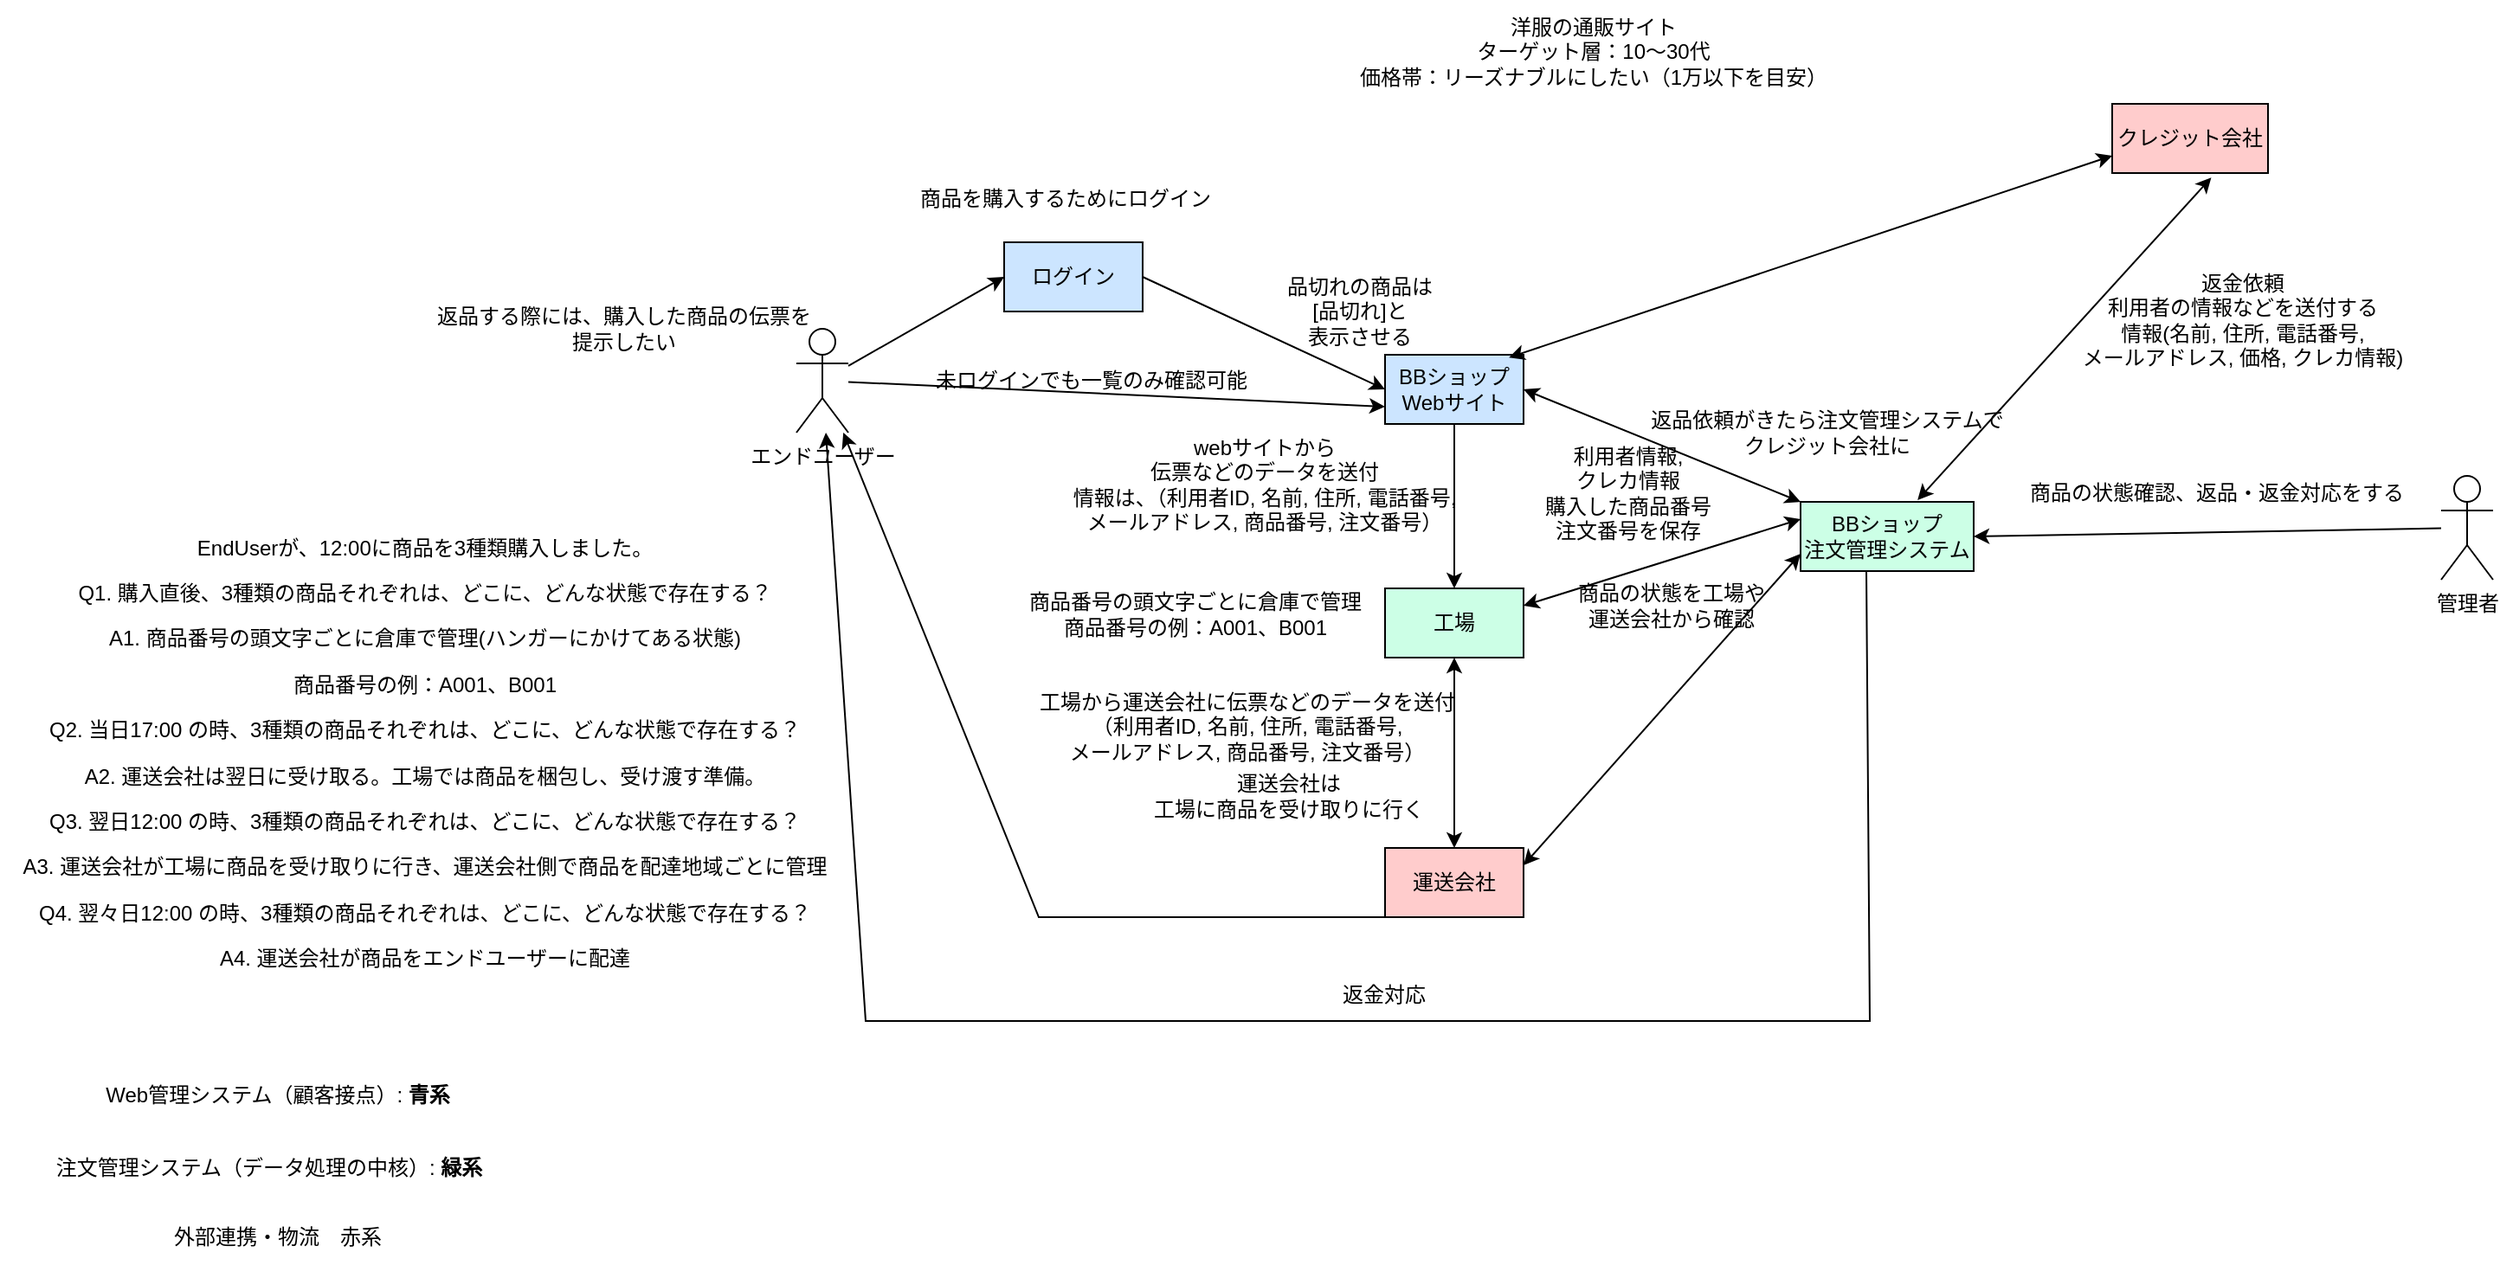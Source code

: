 <mxfile>
    <diagram name="ページ1" id="TN5GZldVQ0bzjK4ATlJ-">
        <mxGraphModel dx="1986" dy="1936" grid="1" gridSize="10" guides="1" tooltips="1" connect="1" arrows="1" fold="1" page="1" pageScale="1" pageWidth="827" pageHeight="1169" math="0" shadow="0">
            <root>
                <mxCell id="0"/>
                <mxCell id="1" parent="0"/>
                <mxCell id="Obti_GmHwJAL796aEmRM-1" value="エンドユーザー" style="shape=umlActor;verticalLabelPosition=bottom;verticalAlign=top;html=1;outlineConnect=0;" parent="1" vertex="1">
                    <mxGeometry x="40" y="150" width="30" height="60" as="geometry"/>
                </mxCell>
                <mxCell id="Obti_GmHwJAL796aEmRM-2" value="管理者" style="shape=umlActor;verticalLabelPosition=bottom;verticalAlign=top;html=1;outlineConnect=0;" parent="1" vertex="1">
                    <mxGeometry x="990" y="235" width="30" height="60" as="geometry"/>
                </mxCell>
                <mxCell id="Obti_GmHwJAL796aEmRM-3" value="ログイン" style="rounded=0;whiteSpace=wrap;html=1;fillColor=#CCE5FF;" parent="1" vertex="1">
                    <mxGeometry x="160" y="100" width="80" height="40" as="geometry"/>
                </mxCell>
                <mxCell id="Obti_GmHwJAL796aEmRM-4" value="" style="endArrow=classic;html=1;rounded=0;entryX=0;entryY=0.5;entryDx=0;entryDy=0;" parent="1" source="Obti_GmHwJAL796aEmRM-1" target="Obti_GmHwJAL796aEmRM-3" edge="1">
                    <mxGeometry width="50" height="50" relative="1" as="geometry">
                        <mxPoint x="390" y="320" as="sourcePoint"/>
                        <mxPoint x="440" y="270" as="targetPoint"/>
                    </mxGeometry>
                </mxCell>
                <mxCell id="Obti_GmHwJAL796aEmRM-7" value="" style="endArrow=classic;html=1;rounded=0;entryX=0;entryY=0.5;entryDx=0;entryDy=0;exitX=1;exitY=0.5;exitDx=0;exitDy=0;" parent="1" source="Obti_GmHwJAL796aEmRM-3" target="Obti_GmHwJAL796aEmRM-11" edge="1">
                    <mxGeometry width="50" height="50" relative="1" as="geometry">
                        <mxPoint x="320" y="224" as="sourcePoint"/>
                        <mxPoint x="420" y="120" as="targetPoint"/>
                    </mxGeometry>
                </mxCell>
                <mxCell id="Obti_GmHwJAL796aEmRM-11" value="BBショップ&lt;br&gt;Webサイト" style="rounded=0;whiteSpace=wrap;html=1;fillColor=#CCE5FF;" parent="1" vertex="1">
                    <mxGeometry x="380" y="165" width="80" height="40" as="geometry"/>
                </mxCell>
                <mxCell id="Obti_GmHwJAL796aEmRM-12" value="商品を購入するためにログイン" style="text;html=1;align=center;verticalAlign=middle;resizable=0;points=[];autosize=1;strokeColor=none;fillColor=none;" parent="1" vertex="1">
                    <mxGeometry x="100" y="60" width="190" height="30" as="geometry"/>
                </mxCell>
                <mxCell id="Obti_GmHwJAL796aEmRM-13" value="" style="endArrow=classic;html=1;rounded=0;entryX=0;entryY=0.75;entryDx=0;entryDy=0;" parent="1" source="Obti_GmHwJAL796aEmRM-1" target="Obti_GmHwJAL796aEmRM-11" edge="1">
                    <mxGeometry width="50" height="50" relative="1" as="geometry">
                        <mxPoint x="180" y="271" as="sourcePoint"/>
                        <mxPoint x="270" y="220" as="targetPoint"/>
                    </mxGeometry>
                </mxCell>
                <mxCell id="Obti_GmHwJAL796aEmRM-14" value="未ログインでも一覧のみ確認可能" style="text;html=1;align=center;verticalAlign=middle;resizable=0;points=[];autosize=1;strokeColor=none;fillColor=none;" parent="1" vertex="1">
                    <mxGeometry x="110" y="165" width="200" height="30" as="geometry"/>
                </mxCell>
                <mxCell id="Obti_GmHwJAL796aEmRM-15" value="BBショップ&lt;br&gt;注文管理システム" style="rounded=0;whiteSpace=wrap;html=1;fillColor=#CCFFE6;" parent="1" vertex="1">
                    <mxGeometry x="620" y="250" width="100" height="40" as="geometry"/>
                </mxCell>
                <mxCell id="Obti_GmHwJAL796aEmRM-16" value="" style="endArrow=classic;html=1;rounded=0;entryX=1;entryY=0.5;entryDx=0;entryDy=0;" parent="1" source="Obti_GmHwJAL796aEmRM-2" target="Obti_GmHwJAL796aEmRM-15" edge="1">
                    <mxGeometry width="50" height="50" relative="1" as="geometry">
                        <mxPoint x="650" y="170" as="sourcePoint"/>
                        <mxPoint x="760" y="235" as="targetPoint"/>
                    </mxGeometry>
                </mxCell>
                <mxCell id="Obti_GmHwJAL796aEmRM-17" value="商品の状態確認、返品・返金対応をする" style="text;html=1;align=center;verticalAlign=middle;resizable=0;points=[];autosize=1;strokeColor=none;fillColor=none;" parent="1" vertex="1">
                    <mxGeometry x="740" y="230" width="240" height="30" as="geometry"/>
                </mxCell>
                <mxCell id="Obti_GmHwJAL796aEmRM-23" value="工場" style="rounded=0;whiteSpace=wrap;html=1;fillColor=#CCFFE6;" parent="1" vertex="1">
                    <mxGeometry x="380" y="300" width="80" height="40" as="geometry"/>
                </mxCell>
                <mxCell id="Obti_GmHwJAL796aEmRM-24" value="運送会社" style="rounded=0;whiteSpace=wrap;html=1;fillColor=#FFCCCC;" parent="1" vertex="1">
                    <mxGeometry x="380" y="450" width="80" height="40" as="geometry"/>
                </mxCell>
                <mxCell id="Obti_GmHwJAL796aEmRM-25" value="" style="endArrow=classic;startArrow=classic;html=1;rounded=0;exitX=1;exitY=0.5;exitDx=0;exitDy=0;entryX=0;entryY=0;entryDx=0;entryDy=0;" parent="1" source="Obti_GmHwJAL796aEmRM-11" target="Obti_GmHwJAL796aEmRM-15" edge="1">
                    <mxGeometry width="50" height="50" relative="1" as="geometry">
                        <mxPoint x="540" y="290" as="sourcePoint"/>
                        <mxPoint x="590" y="220" as="targetPoint"/>
                    </mxGeometry>
                </mxCell>
                <mxCell id="Obti_GmHwJAL796aEmRM-27" value="" style="endArrow=classic;startArrow=classic;html=1;rounded=0;exitX=1;exitY=0.25;exitDx=0;exitDy=0;entryX=0;entryY=0.25;entryDx=0;entryDy=0;" parent="1" source="Obti_GmHwJAL796aEmRM-23" target="Obti_GmHwJAL796aEmRM-15" edge="1">
                    <mxGeometry width="50" height="50" relative="1" as="geometry">
                        <mxPoint x="570" y="390" as="sourcePoint"/>
                        <mxPoint x="730" y="455" as="targetPoint"/>
                    </mxGeometry>
                </mxCell>
                <mxCell id="Obti_GmHwJAL796aEmRM-28" value="" style="endArrow=classic;startArrow=classic;html=1;rounded=0;exitX=1;exitY=0.25;exitDx=0;exitDy=0;entryX=0;entryY=0.75;entryDx=0;entryDy=0;" parent="1" source="Obti_GmHwJAL796aEmRM-24" target="Obti_GmHwJAL796aEmRM-15" edge="1">
                    <mxGeometry width="50" height="50" relative="1" as="geometry">
                        <mxPoint x="550" y="430" as="sourcePoint"/>
                        <mxPoint x="710" y="360" as="targetPoint"/>
                    </mxGeometry>
                </mxCell>
                <mxCell id="Obti_GmHwJAL796aEmRM-29" value="商品の状態を工場や&lt;br&gt;運送会社から確認" style="text;html=1;align=center;verticalAlign=middle;resizable=0;points=[];autosize=1;strokeColor=none;fillColor=none;" parent="1" vertex="1">
                    <mxGeometry x="480" y="290" width="130" height="40" as="geometry"/>
                </mxCell>
                <mxCell id="Obti_GmHwJAL796aEmRM-30" value="" style="endArrow=classic;html=1;rounded=0;exitX=0.5;exitY=1;exitDx=0;exitDy=0;entryX=0.5;entryY=0;entryDx=0;entryDy=0;" parent="1" source="Obti_GmHwJAL796aEmRM-11" target="Obti_GmHwJAL796aEmRM-23" edge="1">
                    <mxGeometry width="50" height="50" relative="1" as="geometry">
                        <mxPoint x="540" y="330" as="sourcePoint"/>
                        <mxPoint x="590" y="280" as="targetPoint"/>
                    </mxGeometry>
                </mxCell>
                <mxCell id="Obti_GmHwJAL796aEmRM-31" value="" style="endArrow=classic;startArrow=classic;html=1;rounded=0;exitX=0.5;exitY=1;exitDx=0;exitDy=0;" parent="1" source="Obti_GmHwJAL796aEmRM-23" target="Obti_GmHwJAL796aEmRM-24" edge="1">
                    <mxGeometry width="50" height="50" relative="1" as="geometry">
                        <mxPoint x="540" y="330" as="sourcePoint"/>
                        <mxPoint x="590" y="280" as="targetPoint"/>
                    </mxGeometry>
                </mxCell>
                <mxCell id="Obti_GmHwJAL796aEmRM-33" value="webサイトから&lt;br&gt;伝票などのデータを送付&lt;br&gt;情報は、（利用者ID, 名前, 住所, 電話番号, &lt;br&gt;メールアドレス, 商品番号, 注文番号）" style="text;html=1;align=center;verticalAlign=middle;resizable=0;points=[];autosize=1;strokeColor=none;fillColor=none;" parent="1" vertex="1">
                    <mxGeometry x="190" y="205" width="240" height="70" as="geometry"/>
                </mxCell>
                <mxCell id="Obti_GmHwJAL796aEmRM-34" value="洋服の通販サイト&lt;br&gt;ターゲット層：10～30代&lt;br&gt;価格帯：リーズナブルにしたい（1万以下を目安）" style="text;html=1;align=center;verticalAlign=middle;resizable=0;points=[];autosize=1;strokeColor=none;fillColor=none;" parent="1" vertex="1">
                    <mxGeometry x="355" y="-40" width="290" height="60" as="geometry"/>
                </mxCell>
                <mxCell id="Obti_GmHwJAL796aEmRM-35" value="工場から運送会社に伝票などのデータを送付&lt;br&gt;（利用者ID, 名前, 住所, 電話番号,&lt;br&gt;メールアドレス, 商品番号, 注文番号）" style="text;html=1;align=center;verticalAlign=middle;resizable=0;points=[];autosize=1;strokeColor=none;fillColor=none;" parent="1" vertex="1">
                    <mxGeometry x="170" y="350" width="260" height="60" as="geometry"/>
                </mxCell>
                <mxCell id="Obti_GmHwJAL796aEmRM-36" value="クレジット会社" style="rounded=0;whiteSpace=wrap;html=1;fillColor=#FFCCCC;" parent="1" vertex="1">
                    <mxGeometry x="800" y="20" width="90" height="40" as="geometry"/>
                </mxCell>
                <mxCell id="Obti_GmHwJAL796aEmRM-37" value="返品依頼がきたら注文管理システムで&lt;br&gt;クレジット会社に" style="text;html=1;align=center;verticalAlign=middle;resizable=0;points=[];autosize=1;strokeColor=none;fillColor=none;" parent="1" vertex="1">
                    <mxGeometry x="520" y="190" width="230" height="40" as="geometry"/>
                </mxCell>
                <mxCell id="Obti_GmHwJAL796aEmRM-39" value="" style="endArrow=classic;startArrow=classic;html=1;rounded=0;entryX=0;entryY=0.75;entryDx=0;entryDy=0;exitX=0.895;exitY=0.04;exitDx=0;exitDy=0;exitPerimeter=0;" parent="1" source="Obti_GmHwJAL796aEmRM-11" target="Obti_GmHwJAL796aEmRM-36" edge="1">
                    <mxGeometry width="50" height="50" relative="1" as="geometry">
                        <mxPoint x="430" y="150" as="sourcePoint"/>
                        <mxPoint x="620" y="120" as="targetPoint"/>
                    </mxGeometry>
                </mxCell>
                <mxCell id="Obti_GmHwJAL796aEmRM-43" value="" style="endArrow=classic;startArrow=classic;html=1;rounded=0;entryX=0.636;entryY=1.065;entryDx=0;entryDy=0;entryPerimeter=0;exitX=0.676;exitY=-0.025;exitDx=0;exitDy=0;exitPerimeter=0;" parent="1" source="Obti_GmHwJAL796aEmRM-15" target="Obti_GmHwJAL796aEmRM-36" edge="1">
                    <mxGeometry width="50" height="50" relative="1" as="geometry">
                        <mxPoint x="450" y="260" as="sourcePoint"/>
                        <mxPoint x="500" y="210" as="targetPoint"/>
                    </mxGeometry>
                </mxCell>
                <mxCell id="Obti_GmHwJAL796aEmRM-44" value="返金依頼&lt;br&gt;利用者の情報などを送付する&lt;br&gt;情報(名前, 住所, 電話番号,&lt;br&gt;メールアドレス, 価格, クレカ情報)" style="text;html=1;align=center;verticalAlign=middle;resizable=0;points=[];autosize=1;strokeColor=none;fillColor=none;" parent="1" vertex="1">
                    <mxGeometry x="770" y="110" width="210" height="70" as="geometry"/>
                </mxCell>
                <mxCell id="Obti_GmHwJAL796aEmRM-45" value="" style="endArrow=classic;html=1;rounded=0;exitX=0.38;exitY=0.995;exitDx=0;exitDy=0;exitPerimeter=0;" parent="1" source="Obti_GmHwJAL796aEmRM-15" target="Obti_GmHwJAL796aEmRM-1" edge="1">
                    <mxGeometry width="50" height="50" relative="1" as="geometry">
                        <mxPoint x="880" y="400" as="sourcePoint"/>
                        <mxPoint x="60" y="250" as="targetPoint"/>
                        <Array as="points">
                            <mxPoint x="660" y="550"/>
                            <mxPoint x="360" y="550"/>
                            <mxPoint x="80" y="550"/>
                        </Array>
                    </mxGeometry>
                </mxCell>
                <mxCell id="Obti_GmHwJAL796aEmRM-46" value="返金対応" style="text;html=1;align=center;verticalAlign=middle;resizable=0;points=[];autosize=1;strokeColor=none;fillColor=none;" parent="1" vertex="1">
                    <mxGeometry x="344" y="520" width="70" height="30" as="geometry"/>
                </mxCell>
                <mxCell id="Obti_GmHwJAL796aEmRM-48" value="運送会社は&lt;br&gt;工場に商品を受け取りに行く" style="text;html=1;align=center;verticalAlign=middle;resizable=0;points=[];autosize=1;strokeColor=none;fillColor=none;" parent="1" vertex="1">
                    <mxGeometry x="234" y="400" width="180" height="40" as="geometry"/>
                </mxCell>
                <mxCell id="Obti_GmHwJAL796aEmRM-50" value="商品番号の頭文字ごとに倉庫で管理&lt;br&gt;商品番号の例：A001、B001" style="text;html=1;align=center;verticalAlign=middle;resizable=0;points=[];autosize=1;strokeColor=none;fillColor=none;" parent="1" vertex="1">
                    <mxGeometry x="160" y="295" width="220" height="40" as="geometry"/>
                </mxCell>
                <mxCell id="Obti_GmHwJAL796aEmRM-51" value="利用者情報,&lt;br&gt;クレカ情報&lt;br&gt;購入した商品番号&lt;br&gt;注文番号を保存" style="text;html=1;align=center;verticalAlign=middle;resizable=0;points=[];autosize=1;strokeColor=none;fillColor=none;" parent="1" vertex="1">
                    <mxGeometry x="460" y="210" width="120" height="70" as="geometry"/>
                </mxCell>
                <mxCell id="Obti_GmHwJAL796aEmRM-53" value="返品する際には、購入した商品の伝票を&lt;br&gt;提示したい" style="text;html=1;align=center;verticalAlign=middle;resizable=0;points=[];autosize=1;strokeColor=none;fillColor=none;" parent="1" vertex="1">
                    <mxGeometry x="-180" y="130" width="240" height="40" as="geometry"/>
                </mxCell>
                <mxCell id="Obti_GmHwJAL796aEmRM-54" value="" style="endArrow=classic;html=1;rounded=0;exitX=0.5;exitY=1;exitDx=0;exitDy=0;" parent="1" source="Obti_GmHwJAL796aEmRM-24" target="Obti_GmHwJAL796aEmRM-1" edge="1">
                    <mxGeometry width="50" height="50" relative="1" as="geometry">
                        <mxPoint x="150" y="510" as="sourcePoint"/>
                        <mxPoint x="290" y="575" as="targetPoint"/>
                        <Array as="points">
                            <mxPoint x="180" y="490"/>
                        </Array>
                    </mxGeometry>
                </mxCell>
                <mxCell id="Obti_GmHwJAL796aEmRM-56" value="&lt;span data-teams=&quot;true&quot;&gt;&lt;p&gt;EndUserが、12:00に商品を3種類購入しました。&lt;/p&gt;&lt;p&gt;Q1. 購入直後、3種類の商品それぞれは、どこに、どんな状態で存在する？&lt;/p&gt;&lt;p&gt;A1.&amp;nbsp;&lt;span style=&quot;background-color: transparent; color: light-dark(rgb(0, 0, 0), rgb(255, 255, 255));&quot;&gt;商品番号の頭文字ごとに倉庫で管理(ハンガーにかけてある状態)&lt;/span&gt;&lt;/p&gt;商品番号の例：A001、B001&lt;p&gt;Q2. 当日17:00 の時、3種類の商品それぞれは、どこに、どんな状態で存在する？&lt;/p&gt;&lt;p&gt;A2. 運送会社は翌日に受け取る。工場では商品を梱包し、受け渡す準備。&lt;/p&gt;&lt;p&gt;Q3. 翌日12:00 の時、3種類の商品それぞれは、どこに、どんな状態で存在する？&lt;/p&gt;&lt;p&gt;A3. 運送会社が工場に商品を受け取りに行き、運送会社側で商品を配達地域ごとに管理&lt;/p&gt;&lt;p&gt;Q4. 翌々日12:00 の時、3種類の商品それぞれは、どこに、どんな状態で存在する？&lt;/p&gt;&lt;p&gt;A4. 運送会社が商品をエンドユーザーに配達&lt;/p&gt;&lt;/span&gt;" style="text;html=1;align=center;verticalAlign=middle;resizable=0;points=[];autosize=1;strokeColor=none;fillColor=none;" parent="1" vertex="1">
                    <mxGeometry x="-420" y="250" width="490" height="290" as="geometry"/>
                </mxCell>
                <mxCell id="Obti_GmHwJAL796aEmRM-57" value="品切れの商品は&lt;br&gt;[品切れ]と&lt;br&gt;表示させる" style="text;html=1;align=center;verticalAlign=middle;resizable=0;points=[];autosize=1;strokeColor=none;fillColor=none;" parent="1" vertex="1">
                    <mxGeometry x="310" y="110" width="110" height="60" as="geometry"/>
                </mxCell>
                <mxCell id="2" value="Web管理システム（顧客接点）: &lt;b&gt;青系&lt;/b&gt;" style="text;html=1;align=center;verticalAlign=middle;resizable=0;points=[];autosize=1;strokeColor=none;fillColor=none;" parent="1" vertex="1">
                    <mxGeometry x="-370" y="578" width="220" height="30" as="geometry"/>
                </mxCell>
                <mxCell id="3" value="注文管理システム（データ処理の中核）: &lt;b&gt;緑系&lt;/b&gt;" style="text;html=1;align=center;verticalAlign=middle;resizable=0;points=[];autosize=1;strokeColor=none;fillColor=none;" parent="1" vertex="1">
                    <mxGeometry x="-400" y="620" width="270" height="30" as="geometry"/>
                </mxCell>
                <mxCell id="5" value="外部連携・物流　赤系" style="text;html=1;align=center;verticalAlign=middle;resizable=0;points=[];autosize=1;strokeColor=none;fillColor=none;" parent="1" vertex="1">
                    <mxGeometry x="-330" y="660" width="140" height="30" as="geometry"/>
                </mxCell>
            </root>
        </mxGraphModel>
    </diagram>
</mxfile>